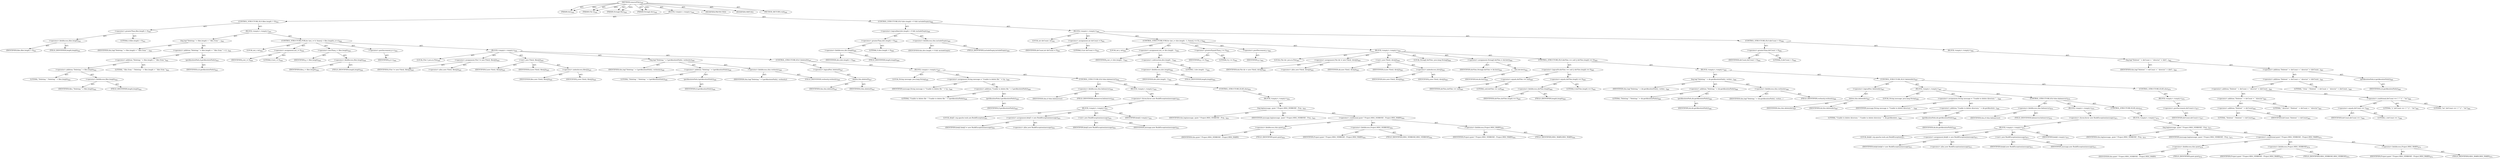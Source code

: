 digraph "removeFiles" {  
"111669149735" [label = <(METHOD,removeFiles)<SUB>640</SUB>> ]
"115964117000" [label = <(PARAM,this)<SUB>640</SUB>> ]
"115964117065" [label = <(PARAM,File d)<SUB>640</SUB>> ]
"115964117066" [label = <(PARAM,String[] files)<SUB>640</SUB>> ]
"115964117067" [label = <(PARAM,String[] dirs)<SUB>640</SUB>> ]
"25769803859" [label = <(BLOCK,&lt;empty&gt;,&lt;empty&gt;)<SUB>640</SUB>> ]
"47244640295" [label = <(CONTROL_STRUCTURE,IF,if (files.length &gt; 0))<SUB>641</SUB>> ]
"30064771374" [label = <(&lt;operator&gt;.greaterThan,files.length &gt; 0)<SUB>641</SUB>> ]
"30064771375" [label = <(&lt;operator&gt;.fieldAccess,files.length)<SUB>641</SUB>> ]
"68719476995" [label = <(IDENTIFIER,files,files.length &gt; 0)<SUB>641</SUB>> ]
"55834574942" [label = <(FIELD_IDENTIFIER,length,length)<SUB>641</SUB>> ]
"90194313276" [label = <(LITERAL,0,files.length &gt; 0)<SUB>641</SUB>> ]
"25769803860" [label = <(BLOCK,&lt;empty&gt;,&lt;empty&gt;)<SUB>641</SUB>> ]
"30064771376" [label = <(log,log(&quot;Deleting &quot; + files.length + &quot; files from &quot;...)<SUB>642</SUB>> ]
"68719476766" [label = <(IDENTIFIER,this,log(&quot;Deleting &quot; + files.length + &quot; files from &quot;...)<SUB>642</SUB>> ]
"30064771377" [label = <(&lt;operator&gt;.addition,&quot;Deleting &quot; + files.length + &quot; files from &quot; + d...)<SUB>642</SUB>> ]
"30064771378" [label = <(&lt;operator&gt;.addition,&quot;Deleting &quot; + files.length + &quot; files from &quot;)<SUB>642</SUB>> ]
"30064771379" [label = <(&lt;operator&gt;.addition,&quot;Deleting &quot; + files.length)<SUB>642</SUB>> ]
"90194313277" [label = <(LITERAL,&quot;Deleting &quot;,&quot;Deleting &quot; + files.length)<SUB>642</SUB>> ]
"30064771380" [label = <(&lt;operator&gt;.fieldAccess,files.length)<SUB>642</SUB>> ]
"68719476996" [label = <(IDENTIFIER,files,&quot;Deleting &quot; + files.length)<SUB>642</SUB>> ]
"55834574943" [label = <(FIELD_IDENTIFIER,length,length)<SUB>642</SUB>> ]
"90194313278" [label = <(LITERAL,&quot; files from &quot;,&quot;Deleting &quot; + files.length + &quot; files from &quot;)<SUB>642</SUB>> ]
"30064771381" [label = <(getAbsolutePath,d.getAbsolutePath())<SUB>643</SUB>> ]
"68719476997" [label = <(IDENTIFIER,d,d.getAbsolutePath())<SUB>643</SUB>> ]
"47244640296" [label = <(CONTROL_STRUCTURE,FOR,for (int j = 0; Some(j &lt; files.length); j++))<SUB>644</SUB>> ]
"94489280532" [label = <(LOCAL,int j: int)<SUB>644</SUB>> ]
"30064771382" [label = <(&lt;operator&gt;.assignment,int j = 0)<SUB>644</SUB>> ]
"68719476998" [label = <(IDENTIFIER,j,int j = 0)<SUB>644</SUB>> ]
"90194313279" [label = <(LITERAL,0,int j = 0)<SUB>644</SUB>> ]
"30064771383" [label = <(&lt;operator&gt;.lessThan,j &lt; files.length)<SUB>644</SUB>> ]
"68719476999" [label = <(IDENTIFIER,j,j &lt; files.length)<SUB>644</SUB>> ]
"30064771384" [label = <(&lt;operator&gt;.fieldAccess,files.length)<SUB>644</SUB>> ]
"68719477000" [label = <(IDENTIFIER,files,j &lt; files.length)<SUB>644</SUB>> ]
"55834574944" [label = <(FIELD_IDENTIFIER,length,length)<SUB>644</SUB>> ]
"30064771385" [label = <(&lt;operator&gt;.postIncrement,j++)<SUB>644</SUB>> ]
"68719477001" [label = <(IDENTIFIER,j,j++)<SUB>644</SUB>> ]
"25769803861" [label = <(BLOCK,&lt;empty&gt;,&lt;empty&gt;)<SUB>644</SUB>> ]
"94489280533" [label = <(LOCAL,File f: java.io.File)<SUB>645</SUB>> ]
"30064771386" [label = <(&lt;operator&gt;.assignment,File f = new File(d, files[j]))<SUB>645</SUB>> ]
"68719477002" [label = <(IDENTIFIER,f,File f = new File(d, files[j]))<SUB>645</SUB>> ]
"30064771387" [label = <(&lt;operator&gt;.alloc,new File(d, files[j]))<SUB>645</SUB>> ]
"30064771388" [label = <(&lt;init&gt;,new File(d, files[j]))<SUB>645</SUB>> ]
"68719477003" [label = <(IDENTIFIER,f,new File(d, files[j]))<SUB>645</SUB>> ]
"68719477004" [label = <(IDENTIFIER,d,new File(d, files[j]))<SUB>645</SUB>> ]
"30064771389" [label = <(&lt;operator&gt;.indexAccess,files[j])<SUB>645</SUB>> ]
"68719477005" [label = <(IDENTIFIER,files,new File(d, files[j]))<SUB>645</SUB>> ]
"68719477006" [label = <(IDENTIFIER,j,new File(d, files[j]))<SUB>645</SUB>> ]
"30064771390" [label = <(log,log(&quot;Deleting &quot; + f.getAbsolutePath(), verbosity))<SUB>646</SUB>> ]
"68719476767" [label = <(IDENTIFIER,this,log(&quot;Deleting &quot; + f.getAbsolutePath(), verbosity))<SUB>646</SUB>> ]
"30064771391" [label = <(&lt;operator&gt;.addition,&quot;Deleting &quot; + f.getAbsolutePath())<SUB>646</SUB>> ]
"90194313280" [label = <(LITERAL,&quot;Deleting &quot;,&quot;Deleting &quot; + f.getAbsolutePath())<SUB>646</SUB>> ]
"30064771392" [label = <(getAbsolutePath,f.getAbsolutePath())<SUB>646</SUB>> ]
"68719477007" [label = <(IDENTIFIER,f,f.getAbsolutePath())<SUB>646</SUB>> ]
"30064771393" [label = <(&lt;operator&gt;.fieldAccess,this.verbosity)<SUB>646</SUB>> ]
"68719477008" [label = <(IDENTIFIER,this,log(&quot;Deleting &quot; + f.getAbsolutePath(), verbosity))> ]
"55834574945" [label = <(FIELD_IDENTIFIER,verbosity,verbosity)<SUB>646</SUB>> ]
"47244640297" [label = <(CONTROL_STRUCTURE,IF,if (!delete(f)))<SUB>647</SUB>> ]
"30064771394" [label = <(&lt;operator&gt;.logicalNot,!delete(f))<SUB>647</SUB>> ]
"30064771395" [label = <(delete,this.delete(f))<SUB>647</SUB>> ]
"68719476768" [label = <(IDENTIFIER,this,this.delete(f))<SUB>647</SUB>> ]
"68719477009" [label = <(IDENTIFIER,f,this.delete(f))<SUB>647</SUB>> ]
"25769803862" [label = <(BLOCK,&lt;empty&gt;,&lt;empty&gt;)<SUB>647</SUB>> ]
"94489280534" [label = <(LOCAL,String message: java.lang.String)<SUB>648</SUB>> ]
"30064771396" [label = <(&lt;operator&gt;.assignment,String message = &quot;Unable to delete file &quot; + f.g...)<SUB>648</SUB>> ]
"68719477010" [label = <(IDENTIFIER,message,String message = &quot;Unable to delete file &quot; + f.g...)<SUB>648</SUB>> ]
"30064771397" [label = <(&lt;operator&gt;.addition,&quot;Unable to delete file &quot; + f.getAbsolutePath())<SUB>648</SUB>> ]
"90194313281" [label = <(LITERAL,&quot;Unable to delete file &quot;,&quot;Unable to delete file &quot; + f.getAbsolutePath())<SUB>648</SUB>> ]
"30064771398" [label = <(getAbsolutePath,f.getAbsolutePath())<SUB>649</SUB>> ]
"68719477011" [label = <(IDENTIFIER,f,f.getAbsolutePath())<SUB>649</SUB>> ]
"47244640298" [label = <(CONTROL_STRUCTURE,IF,if (this.failonerror))<SUB>650</SUB>> ]
"30064771399" [label = <(&lt;operator&gt;.fieldAccess,this.failonerror)<SUB>650</SUB>> ]
"68719477012" [label = <(IDENTIFIER,this,if (this.failonerror))> ]
"55834574946" [label = <(FIELD_IDENTIFIER,failonerror,failonerror)<SUB>650</SUB>> ]
"25769803863" [label = <(BLOCK,&lt;empty&gt;,&lt;empty&gt;)<SUB>650</SUB>> ]
"30064771400" [label = <(&lt;operator&gt;.throw,throw new BuildException(message);)<SUB>651</SUB>> ]
"25769803864" [label = <(BLOCK,&lt;empty&gt;,&lt;empty&gt;)<SUB>651</SUB>> ]
"94489280535" [label = <(LOCAL,$obj5: org.apache.tools.ant.BuildException)<SUB>651</SUB>> ]
"30064771401" [label = <(&lt;operator&gt;.assignment,$obj5 = new BuildException(message))<SUB>651</SUB>> ]
"68719477013" [label = <(IDENTIFIER,$obj5,$obj5 = new BuildException(message))<SUB>651</SUB>> ]
"30064771402" [label = <(&lt;operator&gt;.alloc,new BuildException(message))<SUB>651</SUB>> ]
"30064771403" [label = <(&lt;init&gt;,new BuildException(message))<SUB>651</SUB>> ]
"68719477014" [label = <(IDENTIFIER,$obj5,new BuildException(message))<SUB>651</SUB>> ]
"68719477015" [label = <(IDENTIFIER,message,new BuildException(message))<SUB>651</SUB>> ]
"68719477016" [label = <(IDENTIFIER,$obj5,&lt;empty&gt;)<SUB>651</SUB>> ]
"47244640299" [label = <(CONTROL_STRUCTURE,ELSE,else)<SUB>652</SUB>> ]
"25769803865" [label = <(BLOCK,&lt;empty&gt;,&lt;empty&gt;)<SUB>652</SUB>> ]
"30064771404" [label = <(log,log(message, quiet ? Project.MSG_VERBOSE : Proj...)<SUB>653</SUB>> ]
"68719476769" [label = <(IDENTIFIER,this,log(message, quiet ? Project.MSG_VERBOSE : Proj...)<SUB>653</SUB>> ]
"68719477017" [label = <(IDENTIFIER,message,log(message, quiet ? Project.MSG_VERBOSE : Proj...)<SUB>653</SUB>> ]
"30064771405" [label = <(&lt;operator&gt;.conditional,quiet ? Project.MSG_VERBOSE : Project.MSG_WARN)<SUB>654</SUB>> ]
"30064771406" [label = <(&lt;operator&gt;.fieldAccess,this.quiet)<SUB>654</SUB>> ]
"68719477018" [label = <(IDENTIFIER,this,quiet ? Project.MSG_VERBOSE : Project.MSG_WARN)> ]
"55834574947" [label = <(FIELD_IDENTIFIER,quiet,quiet)<SUB>654</SUB>> ]
"30064771407" [label = <(&lt;operator&gt;.fieldAccess,Project.MSG_VERBOSE)<SUB>654</SUB>> ]
"68719477019" [label = <(IDENTIFIER,Project,quiet ? Project.MSG_VERBOSE : Project.MSG_WARN)<SUB>654</SUB>> ]
"55834574948" [label = <(FIELD_IDENTIFIER,MSG_VERBOSE,MSG_VERBOSE)<SUB>654</SUB>> ]
"30064771408" [label = <(&lt;operator&gt;.fieldAccess,Project.MSG_WARN)<SUB>654</SUB>> ]
"68719477020" [label = <(IDENTIFIER,Project,quiet ? Project.MSG_VERBOSE : Project.MSG_WARN)<SUB>654</SUB>> ]
"55834574949" [label = <(FIELD_IDENTIFIER,MSG_WARN,MSG_WARN)<SUB>654</SUB>> ]
"47244640300" [label = <(CONTROL_STRUCTURE,IF,if (dirs.length &gt; 0 &amp;&amp; includeEmpty))<SUB>660</SUB>> ]
"30064771409" [label = <(&lt;operator&gt;.logicalAnd,dirs.length &gt; 0 &amp;&amp; includeEmpty)<SUB>660</SUB>> ]
"30064771410" [label = <(&lt;operator&gt;.greaterThan,dirs.length &gt; 0)<SUB>660</SUB>> ]
"30064771411" [label = <(&lt;operator&gt;.fieldAccess,dirs.length)<SUB>660</SUB>> ]
"68719477021" [label = <(IDENTIFIER,dirs,dirs.length &gt; 0)<SUB>660</SUB>> ]
"55834574950" [label = <(FIELD_IDENTIFIER,length,length)<SUB>660</SUB>> ]
"90194313282" [label = <(LITERAL,0,dirs.length &gt; 0)<SUB>660</SUB>> ]
"30064771412" [label = <(&lt;operator&gt;.fieldAccess,this.includeEmpty)<SUB>660</SUB>> ]
"68719477022" [label = <(IDENTIFIER,this,dirs.length &gt; 0 &amp;&amp; includeEmpty)> ]
"55834574951" [label = <(FIELD_IDENTIFIER,includeEmpty,includeEmpty)<SUB>660</SUB>> ]
"25769803866" [label = <(BLOCK,&lt;empty&gt;,&lt;empty&gt;)<SUB>660</SUB>> ]
"94489280536" [label = <(LOCAL,int dirCount: int)<SUB>661</SUB>> ]
"30064771413" [label = <(&lt;operator&gt;.assignment,int dirCount = 0)<SUB>661</SUB>> ]
"68719477023" [label = <(IDENTIFIER,dirCount,int dirCount = 0)<SUB>661</SUB>> ]
"90194313283" [label = <(LITERAL,0,int dirCount = 0)<SUB>661</SUB>> ]
"47244640301" [label = <(CONTROL_STRUCTURE,FOR,for (int j = dirs.length - 1; Some(j &gt;= 0); j--))<SUB>662</SUB>> ]
"94489280537" [label = <(LOCAL,int j: int)<SUB>662</SUB>> ]
"30064771414" [label = <(&lt;operator&gt;.assignment,int j = dirs.length - 1)<SUB>662</SUB>> ]
"68719477024" [label = <(IDENTIFIER,j,int j = dirs.length - 1)<SUB>662</SUB>> ]
"30064771415" [label = <(&lt;operator&gt;.subtraction,dirs.length - 1)<SUB>662</SUB>> ]
"30064771416" [label = <(&lt;operator&gt;.fieldAccess,dirs.length)<SUB>662</SUB>> ]
"68719477025" [label = <(IDENTIFIER,dirs,dirs.length - 1)<SUB>662</SUB>> ]
"55834574952" [label = <(FIELD_IDENTIFIER,length,length)<SUB>662</SUB>> ]
"90194313284" [label = <(LITERAL,1,dirs.length - 1)<SUB>662</SUB>> ]
"30064771417" [label = <(&lt;operator&gt;.greaterEqualsThan,j &gt;= 0)<SUB>662</SUB>> ]
"68719477026" [label = <(IDENTIFIER,j,j &gt;= 0)<SUB>662</SUB>> ]
"90194313285" [label = <(LITERAL,0,j &gt;= 0)<SUB>662</SUB>> ]
"30064771418" [label = <(&lt;operator&gt;.postDecrement,j--)<SUB>662</SUB>> ]
"68719477027" [label = <(IDENTIFIER,j,j--)<SUB>662</SUB>> ]
"25769803867" [label = <(BLOCK,&lt;empty&gt;,&lt;empty&gt;)<SUB>662</SUB>> ]
"94489280538" [label = <(LOCAL,File dir: java.io.File)<SUB>663</SUB>> ]
"30064771419" [label = <(&lt;operator&gt;.assignment,File dir = new File(d, dirs[j]))<SUB>663</SUB>> ]
"68719477028" [label = <(IDENTIFIER,dir,File dir = new File(d, dirs[j]))<SUB>663</SUB>> ]
"30064771420" [label = <(&lt;operator&gt;.alloc,new File(d, dirs[j]))<SUB>663</SUB>> ]
"30064771421" [label = <(&lt;init&gt;,new File(d, dirs[j]))<SUB>663</SUB>> ]
"68719477029" [label = <(IDENTIFIER,dir,new File(d, dirs[j]))<SUB>663</SUB>> ]
"68719477030" [label = <(IDENTIFIER,d,new File(d, dirs[j]))<SUB>663</SUB>> ]
"30064771422" [label = <(&lt;operator&gt;.indexAccess,dirs[j])<SUB>663</SUB>> ]
"68719477031" [label = <(IDENTIFIER,dirs,new File(d, dirs[j]))<SUB>663</SUB>> ]
"68719477032" [label = <(IDENTIFIER,j,new File(d, dirs[j]))<SUB>663</SUB>> ]
"94489280539" [label = <(LOCAL,String[] dirFiles: java.lang.String[])<SUB>664</SUB>> ]
"30064771423" [label = <(&lt;operator&gt;.assignment,String[] dirFiles = dir.list())<SUB>664</SUB>> ]
"68719477033" [label = <(IDENTIFIER,dirFiles,String[] dirFiles = dir.list())<SUB>664</SUB>> ]
"30064771424" [label = <(list,dir.list())<SUB>664</SUB>> ]
"68719477034" [label = <(IDENTIFIER,dir,dir.list())<SUB>664</SUB>> ]
"47244640302" [label = <(CONTROL_STRUCTURE,IF,if (dirFiles == null || dirFiles.length == 0))<SUB>665</SUB>> ]
"30064771425" [label = <(&lt;operator&gt;.logicalOr,dirFiles == null || dirFiles.length == 0)<SUB>665</SUB>> ]
"30064771426" [label = <(&lt;operator&gt;.equals,dirFiles == null)<SUB>665</SUB>> ]
"68719477035" [label = <(IDENTIFIER,dirFiles,dirFiles == null)<SUB>665</SUB>> ]
"90194313286" [label = <(LITERAL,null,dirFiles == null)<SUB>665</SUB>> ]
"30064771427" [label = <(&lt;operator&gt;.equals,dirFiles.length == 0)<SUB>665</SUB>> ]
"30064771428" [label = <(&lt;operator&gt;.fieldAccess,dirFiles.length)<SUB>665</SUB>> ]
"68719477036" [label = <(IDENTIFIER,dirFiles,dirFiles.length == 0)<SUB>665</SUB>> ]
"55834574953" [label = <(FIELD_IDENTIFIER,length,length)<SUB>665</SUB>> ]
"90194313287" [label = <(LITERAL,0,dirFiles.length == 0)<SUB>665</SUB>> ]
"25769803868" [label = <(BLOCK,&lt;empty&gt;,&lt;empty&gt;)<SUB>665</SUB>> ]
"30064771429" [label = <(log,log(&quot;Deleting &quot; + dir.getAbsolutePath(), verbos...)<SUB>666</SUB>> ]
"68719476770" [label = <(IDENTIFIER,this,log(&quot;Deleting &quot; + dir.getAbsolutePath(), verbos...)<SUB>666</SUB>> ]
"30064771430" [label = <(&lt;operator&gt;.addition,&quot;Deleting &quot; + dir.getAbsolutePath())<SUB>666</SUB>> ]
"90194313288" [label = <(LITERAL,&quot;Deleting &quot;,&quot;Deleting &quot; + dir.getAbsolutePath())<SUB>666</SUB>> ]
"30064771431" [label = <(getAbsolutePath,dir.getAbsolutePath())<SUB>666</SUB>> ]
"68719477037" [label = <(IDENTIFIER,dir,dir.getAbsolutePath())<SUB>666</SUB>> ]
"30064771432" [label = <(&lt;operator&gt;.fieldAccess,this.verbosity)<SUB>666</SUB>> ]
"68719477038" [label = <(IDENTIFIER,this,log(&quot;Deleting &quot; + dir.getAbsolutePath(), verbos...)> ]
"55834574954" [label = <(FIELD_IDENTIFIER,verbosity,verbosity)<SUB>666</SUB>> ]
"47244640303" [label = <(CONTROL_STRUCTURE,IF,if (!delete(dir)))<SUB>667</SUB>> ]
"30064771433" [label = <(&lt;operator&gt;.logicalNot,!delete(dir))<SUB>667</SUB>> ]
"30064771434" [label = <(delete,this.delete(dir))<SUB>667</SUB>> ]
"68719476771" [label = <(IDENTIFIER,this,this.delete(dir))<SUB>667</SUB>> ]
"68719477039" [label = <(IDENTIFIER,dir,this.delete(dir))<SUB>667</SUB>> ]
"25769803869" [label = <(BLOCK,&lt;empty&gt;,&lt;empty&gt;)<SUB>667</SUB>> ]
"94489280540" [label = <(LOCAL,String message: java.lang.String)<SUB>668</SUB>> ]
"30064771435" [label = <(&lt;operator&gt;.assignment,String message = &quot;Unable to delete directory &quot; ...)<SUB>668</SUB>> ]
"68719477040" [label = <(IDENTIFIER,message,String message = &quot;Unable to delete directory &quot; ...)<SUB>668</SUB>> ]
"30064771436" [label = <(&lt;operator&gt;.addition,&quot;Unable to delete directory &quot; + dir.getAbsolute...)<SUB>668</SUB>> ]
"90194313289" [label = <(LITERAL,&quot;Unable to delete directory &quot;,&quot;Unable to delete directory &quot; + dir.getAbsolute...)<SUB>668</SUB>> ]
"30064771437" [label = <(getAbsolutePath,dir.getAbsolutePath())<SUB>669</SUB>> ]
"68719477041" [label = <(IDENTIFIER,dir,dir.getAbsolutePath())<SUB>669</SUB>> ]
"47244640304" [label = <(CONTROL_STRUCTURE,IF,if (this.failonerror))<SUB>670</SUB>> ]
"30064771438" [label = <(&lt;operator&gt;.fieldAccess,this.failonerror)<SUB>670</SUB>> ]
"68719477042" [label = <(IDENTIFIER,this,if (this.failonerror))> ]
"55834574955" [label = <(FIELD_IDENTIFIER,failonerror,failonerror)<SUB>670</SUB>> ]
"25769803870" [label = <(BLOCK,&lt;empty&gt;,&lt;empty&gt;)<SUB>670</SUB>> ]
"30064771439" [label = <(&lt;operator&gt;.throw,throw new BuildException(message);)<SUB>671</SUB>> ]
"25769803871" [label = <(BLOCK,&lt;empty&gt;,&lt;empty&gt;)<SUB>671</SUB>> ]
"94489280541" [label = <(LOCAL,$obj6: org.apache.tools.ant.BuildException)<SUB>671</SUB>> ]
"30064771440" [label = <(&lt;operator&gt;.assignment,$obj6 = new BuildException(message))<SUB>671</SUB>> ]
"68719477043" [label = <(IDENTIFIER,$obj6,$obj6 = new BuildException(message))<SUB>671</SUB>> ]
"30064771441" [label = <(&lt;operator&gt;.alloc,new BuildException(message))<SUB>671</SUB>> ]
"30064771442" [label = <(&lt;init&gt;,new BuildException(message))<SUB>671</SUB>> ]
"68719477044" [label = <(IDENTIFIER,$obj6,new BuildException(message))<SUB>671</SUB>> ]
"68719477045" [label = <(IDENTIFIER,message,new BuildException(message))<SUB>671</SUB>> ]
"68719477046" [label = <(IDENTIFIER,$obj6,&lt;empty&gt;)<SUB>671</SUB>> ]
"47244640305" [label = <(CONTROL_STRUCTURE,ELSE,else)<SUB>672</SUB>> ]
"25769803872" [label = <(BLOCK,&lt;empty&gt;,&lt;empty&gt;)<SUB>672</SUB>> ]
"30064771443" [label = <(log,log(message, quiet ? Project.MSG_VERBOSE : Proj...)<SUB>673</SUB>> ]
"68719476772" [label = <(IDENTIFIER,this,log(message, quiet ? Project.MSG_VERBOSE : Proj...)<SUB>673</SUB>> ]
"68719477047" [label = <(IDENTIFIER,message,log(message, quiet ? Project.MSG_VERBOSE : Proj...)<SUB>673</SUB>> ]
"30064771444" [label = <(&lt;operator&gt;.conditional,quiet ? Project.MSG_VERBOSE : Project.MSG_WARN)<SUB>674</SUB>> ]
"30064771445" [label = <(&lt;operator&gt;.fieldAccess,this.quiet)<SUB>674</SUB>> ]
"68719477048" [label = <(IDENTIFIER,this,quiet ? Project.MSG_VERBOSE : Project.MSG_WARN)> ]
"55834574956" [label = <(FIELD_IDENTIFIER,quiet,quiet)<SUB>674</SUB>> ]
"30064771446" [label = <(&lt;operator&gt;.fieldAccess,Project.MSG_VERBOSE)<SUB>674</SUB>> ]
"68719477049" [label = <(IDENTIFIER,Project,quiet ? Project.MSG_VERBOSE : Project.MSG_WARN)<SUB>674</SUB>> ]
"55834574957" [label = <(FIELD_IDENTIFIER,MSG_VERBOSE,MSG_VERBOSE)<SUB>674</SUB>> ]
"30064771447" [label = <(&lt;operator&gt;.fieldAccess,Project.MSG_WARN)<SUB>674</SUB>> ]
"68719477050" [label = <(IDENTIFIER,Project,quiet ? Project.MSG_VERBOSE : Project.MSG_WARN)<SUB>674</SUB>> ]
"55834574958" [label = <(FIELD_IDENTIFIER,MSG_WARN,MSG_WARN)<SUB>674</SUB>> ]
"47244640306" [label = <(CONTROL_STRUCTURE,ELSE,else)<SUB>676</SUB>> ]
"25769803873" [label = <(BLOCK,&lt;empty&gt;,&lt;empty&gt;)<SUB>676</SUB>> ]
"30064771448" [label = <(&lt;operator&gt;.postIncrement,dirCount++)<SUB>677</SUB>> ]
"68719477051" [label = <(IDENTIFIER,dirCount,dirCount++)<SUB>677</SUB>> ]
"47244640307" [label = <(CONTROL_STRUCTURE,IF,if (dirCount &gt; 0))<SUB>682</SUB>> ]
"30064771449" [label = <(&lt;operator&gt;.greaterThan,dirCount &gt; 0)<SUB>682</SUB>> ]
"68719477052" [label = <(IDENTIFIER,dirCount,dirCount &gt; 0)<SUB>682</SUB>> ]
"90194313290" [label = <(LITERAL,0,dirCount &gt; 0)<SUB>682</SUB>> ]
"25769803874" [label = <(BLOCK,&lt;empty&gt;,&lt;empty&gt;)<SUB>682</SUB>> ]
"30064771450" [label = <(log,log(&quot;Deleted &quot; + dirCount + &quot; director&quot; + (dirC...)<SUB>683</SUB>> ]
"68719476773" [label = <(IDENTIFIER,this,log(&quot;Deleted &quot; + dirCount + &quot; director&quot; + (dirC...)<SUB>683</SUB>> ]
"30064771451" [label = <(&lt;operator&gt;.addition,&quot;Deleted &quot; + dirCount + &quot; director&quot; + (dirCount...)<SUB>683</SUB>> ]
"30064771452" [label = <(&lt;operator&gt;.addition,&quot;Deleted &quot; + dirCount + &quot; director&quot; + (dirCount...)<SUB>683</SUB>> ]
"30064771453" [label = <(&lt;operator&gt;.addition,&quot;Deleted &quot; + dirCount + &quot; director&quot; + (dirCount...)<SUB>683</SUB>> ]
"30064771454" [label = <(&lt;operator&gt;.addition,&quot;Deleted &quot; + dirCount + &quot; director&quot;)<SUB>683</SUB>> ]
"30064771455" [label = <(&lt;operator&gt;.addition,&quot;Deleted &quot; + dirCount)<SUB>683</SUB>> ]
"90194313291" [label = <(LITERAL,&quot;Deleted &quot;,&quot;Deleted &quot; + dirCount)<SUB>683</SUB>> ]
"68719477053" [label = <(IDENTIFIER,dirCount,&quot;Deleted &quot; + dirCount)<SUB>683</SUB>> ]
"90194313292" [label = <(LITERAL,&quot; director&quot;,&quot;Deleted &quot; + dirCount + &quot; director&quot;)<SUB>683</SUB>> ]
"30064771456" [label = <(&lt;operator&gt;.conditional,dirCount == 1 ? &quot;y&quot; : &quot;ies&quot;)<SUB>684</SUB>> ]
"30064771457" [label = <(&lt;operator&gt;.equals,dirCount == 1)<SUB>684</SUB>> ]
"68719477054" [label = <(IDENTIFIER,dirCount,dirCount == 1)<SUB>684</SUB>> ]
"90194313293" [label = <(LITERAL,1,dirCount == 1)<SUB>684</SUB>> ]
"90194313294" [label = <(LITERAL,&quot;y&quot;,dirCount == 1 ? &quot;y&quot; : &quot;ies&quot;)<SUB>684</SUB>> ]
"90194313295" [label = <(LITERAL,&quot;ies&quot;,dirCount == 1 ? &quot;y&quot; : &quot;ies&quot;)<SUB>684</SUB>> ]
"90194313296" [label = <(LITERAL,&quot; from &quot;,&quot;Deleted &quot; + dirCount + &quot; director&quot; + (dirCount...)<SUB>685</SUB>> ]
"30064771458" [label = <(getAbsolutePath,d.getAbsolutePath())<SUB>685</SUB>> ]
"68719477055" [label = <(IDENTIFIER,d,d.getAbsolutePath())<SUB>685</SUB>> ]
"133143986264" [label = <(MODIFIER,PROTECTED)> ]
"133143986265" [label = <(MODIFIER,VIRTUAL)> ]
"128849018919" [label = <(METHOD_RETURN,void)<SUB>640</SUB>> ]
  "111669149735" -> "115964117000"  [ label = "AST: "] 
  "111669149735" -> "115964117065"  [ label = "AST: "] 
  "111669149735" -> "115964117066"  [ label = "AST: "] 
  "111669149735" -> "115964117067"  [ label = "AST: "] 
  "111669149735" -> "25769803859"  [ label = "AST: "] 
  "111669149735" -> "133143986264"  [ label = "AST: "] 
  "111669149735" -> "133143986265"  [ label = "AST: "] 
  "111669149735" -> "128849018919"  [ label = "AST: "] 
  "25769803859" -> "47244640295"  [ label = "AST: "] 
  "25769803859" -> "47244640300"  [ label = "AST: "] 
  "47244640295" -> "30064771374"  [ label = "AST: "] 
  "47244640295" -> "25769803860"  [ label = "AST: "] 
  "30064771374" -> "30064771375"  [ label = "AST: "] 
  "30064771374" -> "90194313276"  [ label = "AST: "] 
  "30064771375" -> "68719476995"  [ label = "AST: "] 
  "30064771375" -> "55834574942"  [ label = "AST: "] 
  "25769803860" -> "30064771376"  [ label = "AST: "] 
  "25769803860" -> "47244640296"  [ label = "AST: "] 
  "30064771376" -> "68719476766"  [ label = "AST: "] 
  "30064771376" -> "30064771377"  [ label = "AST: "] 
  "30064771377" -> "30064771378"  [ label = "AST: "] 
  "30064771377" -> "30064771381"  [ label = "AST: "] 
  "30064771378" -> "30064771379"  [ label = "AST: "] 
  "30064771378" -> "90194313278"  [ label = "AST: "] 
  "30064771379" -> "90194313277"  [ label = "AST: "] 
  "30064771379" -> "30064771380"  [ label = "AST: "] 
  "30064771380" -> "68719476996"  [ label = "AST: "] 
  "30064771380" -> "55834574943"  [ label = "AST: "] 
  "30064771381" -> "68719476997"  [ label = "AST: "] 
  "47244640296" -> "94489280532"  [ label = "AST: "] 
  "47244640296" -> "30064771382"  [ label = "AST: "] 
  "47244640296" -> "30064771383"  [ label = "AST: "] 
  "47244640296" -> "30064771385"  [ label = "AST: "] 
  "47244640296" -> "25769803861"  [ label = "AST: "] 
  "30064771382" -> "68719476998"  [ label = "AST: "] 
  "30064771382" -> "90194313279"  [ label = "AST: "] 
  "30064771383" -> "68719476999"  [ label = "AST: "] 
  "30064771383" -> "30064771384"  [ label = "AST: "] 
  "30064771384" -> "68719477000"  [ label = "AST: "] 
  "30064771384" -> "55834574944"  [ label = "AST: "] 
  "30064771385" -> "68719477001"  [ label = "AST: "] 
  "25769803861" -> "94489280533"  [ label = "AST: "] 
  "25769803861" -> "30064771386"  [ label = "AST: "] 
  "25769803861" -> "30064771388"  [ label = "AST: "] 
  "25769803861" -> "30064771390"  [ label = "AST: "] 
  "25769803861" -> "47244640297"  [ label = "AST: "] 
  "30064771386" -> "68719477002"  [ label = "AST: "] 
  "30064771386" -> "30064771387"  [ label = "AST: "] 
  "30064771388" -> "68719477003"  [ label = "AST: "] 
  "30064771388" -> "68719477004"  [ label = "AST: "] 
  "30064771388" -> "30064771389"  [ label = "AST: "] 
  "30064771389" -> "68719477005"  [ label = "AST: "] 
  "30064771389" -> "68719477006"  [ label = "AST: "] 
  "30064771390" -> "68719476767"  [ label = "AST: "] 
  "30064771390" -> "30064771391"  [ label = "AST: "] 
  "30064771390" -> "30064771393"  [ label = "AST: "] 
  "30064771391" -> "90194313280"  [ label = "AST: "] 
  "30064771391" -> "30064771392"  [ label = "AST: "] 
  "30064771392" -> "68719477007"  [ label = "AST: "] 
  "30064771393" -> "68719477008"  [ label = "AST: "] 
  "30064771393" -> "55834574945"  [ label = "AST: "] 
  "47244640297" -> "30064771394"  [ label = "AST: "] 
  "47244640297" -> "25769803862"  [ label = "AST: "] 
  "30064771394" -> "30064771395"  [ label = "AST: "] 
  "30064771395" -> "68719476768"  [ label = "AST: "] 
  "30064771395" -> "68719477009"  [ label = "AST: "] 
  "25769803862" -> "94489280534"  [ label = "AST: "] 
  "25769803862" -> "30064771396"  [ label = "AST: "] 
  "25769803862" -> "47244640298"  [ label = "AST: "] 
  "30064771396" -> "68719477010"  [ label = "AST: "] 
  "30064771396" -> "30064771397"  [ label = "AST: "] 
  "30064771397" -> "90194313281"  [ label = "AST: "] 
  "30064771397" -> "30064771398"  [ label = "AST: "] 
  "30064771398" -> "68719477011"  [ label = "AST: "] 
  "47244640298" -> "30064771399"  [ label = "AST: "] 
  "47244640298" -> "25769803863"  [ label = "AST: "] 
  "47244640298" -> "47244640299"  [ label = "AST: "] 
  "30064771399" -> "68719477012"  [ label = "AST: "] 
  "30064771399" -> "55834574946"  [ label = "AST: "] 
  "25769803863" -> "30064771400"  [ label = "AST: "] 
  "30064771400" -> "25769803864"  [ label = "AST: "] 
  "25769803864" -> "94489280535"  [ label = "AST: "] 
  "25769803864" -> "30064771401"  [ label = "AST: "] 
  "25769803864" -> "30064771403"  [ label = "AST: "] 
  "25769803864" -> "68719477016"  [ label = "AST: "] 
  "30064771401" -> "68719477013"  [ label = "AST: "] 
  "30064771401" -> "30064771402"  [ label = "AST: "] 
  "30064771403" -> "68719477014"  [ label = "AST: "] 
  "30064771403" -> "68719477015"  [ label = "AST: "] 
  "47244640299" -> "25769803865"  [ label = "AST: "] 
  "25769803865" -> "30064771404"  [ label = "AST: "] 
  "30064771404" -> "68719476769"  [ label = "AST: "] 
  "30064771404" -> "68719477017"  [ label = "AST: "] 
  "30064771404" -> "30064771405"  [ label = "AST: "] 
  "30064771405" -> "30064771406"  [ label = "AST: "] 
  "30064771405" -> "30064771407"  [ label = "AST: "] 
  "30064771405" -> "30064771408"  [ label = "AST: "] 
  "30064771406" -> "68719477018"  [ label = "AST: "] 
  "30064771406" -> "55834574947"  [ label = "AST: "] 
  "30064771407" -> "68719477019"  [ label = "AST: "] 
  "30064771407" -> "55834574948"  [ label = "AST: "] 
  "30064771408" -> "68719477020"  [ label = "AST: "] 
  "30064771408" -> "55834574949"  [ label = "AST: "] 
  "47244640300" -> "30064771409"  [ label = "AST: "] 
  "47244640300" -> "25769803866"  [ label = "AST: "] 
  "30064771409" -> "30064771410"  [ label = "AST: "] 
  "30064771409" -> "30064771412"  [ label = "AST: "] 
  "30064771410" -> "30064771411"  [ label = "AST: "] 
  "30064771410" -> "90194313282"  [ label = "AST: "] 
  "30064771411" -> "68719477021"  [ label = "AST: "] 
  "30064771411" -> "55834574950"  [ label = "AST: "] 
  "30064771412" -> "68719477022"  [ label = "AST: "] 
  "30064771412" -> "55834574951"  [ label = "AST: "] 
  "25769803866" -> "94489280536"  [ label = "AST: "] 
  "25769803866" -> "30064771413"  [ label = "AST: "] 
  "25769803866" -> "47244640301"  [ label = "AST: "] 
  "25769803866" -> "47244640307"  [ label = "AST: "] 
  "30064771413" -> "68719477023"  [ label = "AST: "] 
  "30064771413" -> "90194313283"  [ label = "AST: "] 
  "47244640301" -> "94489280537"  [ label = "AST: "] 
  "47244640301" -> "30064771414"  [ label = "AST: "] 
  "47244640301" -> "30064771417"  [ label = "AST: "] 
  "47244640301" -> "30064771418"  [ label = "AST: "] 
  "47244640301" -> "25769803867"  [ label = "AST: "] 
  "30064771414" -> "68719477024"  [ label = "AST: "] 
  "30064771414" -> "30064771415"  [ label = "AST: "] 
  "30064771415" -> "30064771416"  [ label = "AST: "] 
  "30064771415" -> "90194313284"  [ label = "AST: "] 
  "30064771416" -> "68719477025"  [ label = "AST: "] 
  "30064771416" -> "55834574952"  [ label = "AST: "] 
  "30064771417" -> "68719477026"  [ label = "AST: "] 
  "30064771417" -> "90194313285"  [ label = "AST: "] 
  "30064771418" -> "68719477027"  [ label = "AST: "] 
  "25769803867" -> "94489280538"  [ label = "AST: "] 
  "25769803867" -> "30064771419"  [ label = "AST: "] 
  "25769803867" -> "30064771421"  [ label = "AST: "] 
  "25769803867" -> "94489280539"  [ label = "AST: "] 
  "25769803867" -> "30064771423"  [ label = "AST: "] 
  "25769803867" -> "47244640302"  [ label = "AST: "] 
  "30064771419" -> "68719477028"  [ label = "AST: "] 
  "30064771419" -> "30064771420"  [ label = "AST: "] 
  "30064771421" -> "68719477029"  [ label = "AST: "] 
  "30064771421" -> "68719477030"  [ label = "AST: "] 
  "30064771421" -> "30064771422"  [ label = "AST: "] 
  "30064771422" -> "68719477031"  [ label = "AST: "] 
  "30064771422" -> "68719477032"  [ label = "AST: "] 
  "30064771423" -> "68719477033"  [ label = "AST: "] 
  "30064771423" -> "30064771424"  [ label = "AST: "] 
  "30064771424" -> "68719477034"  [ label = "AST: "] 
  "47244640302" -> "30064771425"  [ label = "AST: "] 
  "47244640302" -> "25769803868"  [ label = "AST: "] 
  "30064771425" -> "30064771426"  [ label = "AST: "] 
  "30064771425" -> "30064771427"  [ label = "AST: "] 
  "30064771426" -> "68719477035"  [ label = "AST: "] 
  "30064771426" -> "90194313286"  [ label = "AST: "] 
  "30064771427" -> "30064771428"  [ label = "AST: "] 
  "30064771427" -> "90194313287"  [ label = "AST: "] 
  "30064771428" -> "68719477036"  [ label = "AST: "] 
  "30064771428" -> "55834574953"  [ label = "AST: "] 
  "25769803868" -> "30064771429"  [ label = "AST: "] 
  "25769803868" -> "47244640303"  [ label = "AST: "] 
  "30064771429" -> "68719476770"  [ label = "AST: "] 
  "30064771429" -> "30064771430"  [ label = "AST: "] 
  "30064771429" -> "30064771432"  [ label = "AST: "] 
  "30064771430" -> "90194313288"  [ label = "AST: "] 
  "30064771430" -> "30064771431"  [ label = "AST: "] 
  "30064771431" -> "68719477037"  [ label = "AST: "] 
  "30064771432" -> "68719477038"  [ label = "AST: "] 
  "30064771432" -> "55834574954"  [ label = "AST: "] 
  "47244640303" -> "30064771433"  [ label = "AST: "] 
  "47244640303" -> "25769803869"  [ label = "AST: "] 
  "47244640303" -> "47244640306"  [ label = "AST: "] 
  "30064771433" -> "30064771434"  [ label = "AST: "] 
  "30064771434" -> "68719476771"  [ label = "AST: "] 
  "30064771434" -> "68719477039"  [ label = "AST: "] 
  "25769803869" -> "94489280540"  [ label = "AST: "] 
  "25769803869" -> "30064771435"  [ label = "AST: "] 
  "25769803869" -> "47244640304"  [ label = "AST: "] 
  "30064771435" -> "68719477040"  [ label = "AST: "] 
  "30064771435" -> "30064771436"  [ label = "AST: "] 
  "30064771436" -> "90194313289"  [ label = "AST: "] 
  "30064771436" -> "30064771437"  [ label = "AST: "] 
  "30064771437" -> "68719477041"  [ label = "AST: "] 
  "47244640304" -> "30064771438"  [ label = "AST: "] 
  "47244640304" -> "25769803870"  [ label = "AST: "] 
  "47244640304" -> "47244640305"  [ label = "AST: "] 
  "30064771438" -> "68719477042"  [ label = "AST: "] 
  "30064771438" -> "55834574955"  [ label = "AST: "] 
  "25769803870" -> "30064771439"  [ label = "AST: "] 
  "30064771439" -> "25769803871"  [ label = "AST: "] 
  "25769803871" -> "94489280541"  [ label = "AST: "] 
  "25769803871" -> "30064771440"  [ label = "AST: "] 
  "25769803871" -> "30064771442"  [ label = "AST: "] 
  "25769803871" -> "68719477046"  [ label = "AST: "] 
  "30064771440" -> "68719477043"  [ label = "AST: "] 
  "30064771440" -> "30064771441"  [ label = "AST: "] 
  "30064771442" -> "68719477044"  [ label = "AST: "] 
  "30064771442" -> "68719477045"  [ label = "AST: "] 
  "47244640305" -> "25769803872"  [ label = "AST: "] 
  "25769803872" -> "30064771443"  [ label = "AST: "] 
  "30064771443" -> "68719476772"  [ label = "AST: "] 
  "30064771443" -> "68719477047"  [ label = "AST: "] 
  "30064771443" -> "30064771444"  [ label = "AST: "] 
  "30064771444" -> "30064771445"  [ label = "AST: "] 
  "30064771444" -> "30064771446"  [ label = "AST: "] 
  "30064771444" -> "30064771447"  [ label = "AST: "] 
  "30064771445" -> "68719477048"  [ label = "AST: "] 
  "30064771445" -> "55834574956"  [ label = "AST: "] 
  "30064771446" -> "68719477049"  [ label = "AST: "] 
  "30064771446" -> "55834574957"  [ label = "AST: "] 
  "30064771447" -> "68719477050"  [ label = "AST: "] 
  "30064771447" -> "55834574958"  [ label = "AST: "] 
  "47244640306" -> "25769803873"  [ label = "AST: "] 
  "25769803873" -> "30064771448"  [ label = "AST: "] 
  "30064771448" -> "68719477051"  [ label = "AST: "] 
  "47244640307" -> "30064771449"  [ label = "AST: "] 
  "47244640307" -> "25769803874"  [ label = "AST: "] 
  "30064771449" -> "68719477052"  [ label = "AST: "] 
  "30064771449" -> "90194313290"  [ label = "AST: "] 
  "25769803874" -> "30064771450"  [ label = "AST: "] 
  "30064771450" -> "68719476773"  [ label = "AST: "] 
  "30064771450" -> "30064771451"  [ label = "AST: "] 
  "30064771451" -> "30064771452"  [ label = "AST: "] 
  "30064771451" -> "30064771458"  [ label = "AST: "] 
  "30064771452" -> "30064771453"  [ label = "AST: "] 
  "30064771452" -> "90194313296"  [ label = "AST: "] 
  "30064771453" -> "30064771454"  [ label = "AST: "] 
  "30064771453" -> "30064771456"  [ label = "AST: "] 
  "30064771454" -> "30064771455"  [ label = "AST: "] 
  "30064771454" -> "90194313292"  [ label = "AST: "] 
  "30064771455" -> "90194313291"  [ label = "AST: "] 
  "30064771455" -> "68719477053"  [ label = "AST: "] 
  "30064771456" -> "30064771457"  [ label = "AST: "] 
  "30064771456" -> "90194313294"  [ label = "AST: "] 
  "30064771456" -> "90194313295"  [ label = "AST: "] 
  "30064771457" -> "68719477054"  [ label = "AST: "] 
  "30064771457" -> "90194313293"  [ label = "AST: "] 
  "30064771458" -> "68719477055"  [ label = "AST: "] 
  "111669149735" -> "115964117000"  [ label = "DDG: "] 
  "111669149735" -> "115964117065"  [ label = "DDG: "] 
  "111669149735" -> "115964117066"  [ label = "DDG: "] 
  "111669149735" -> "115964117067"  [ label = "DDG: "] 
}
